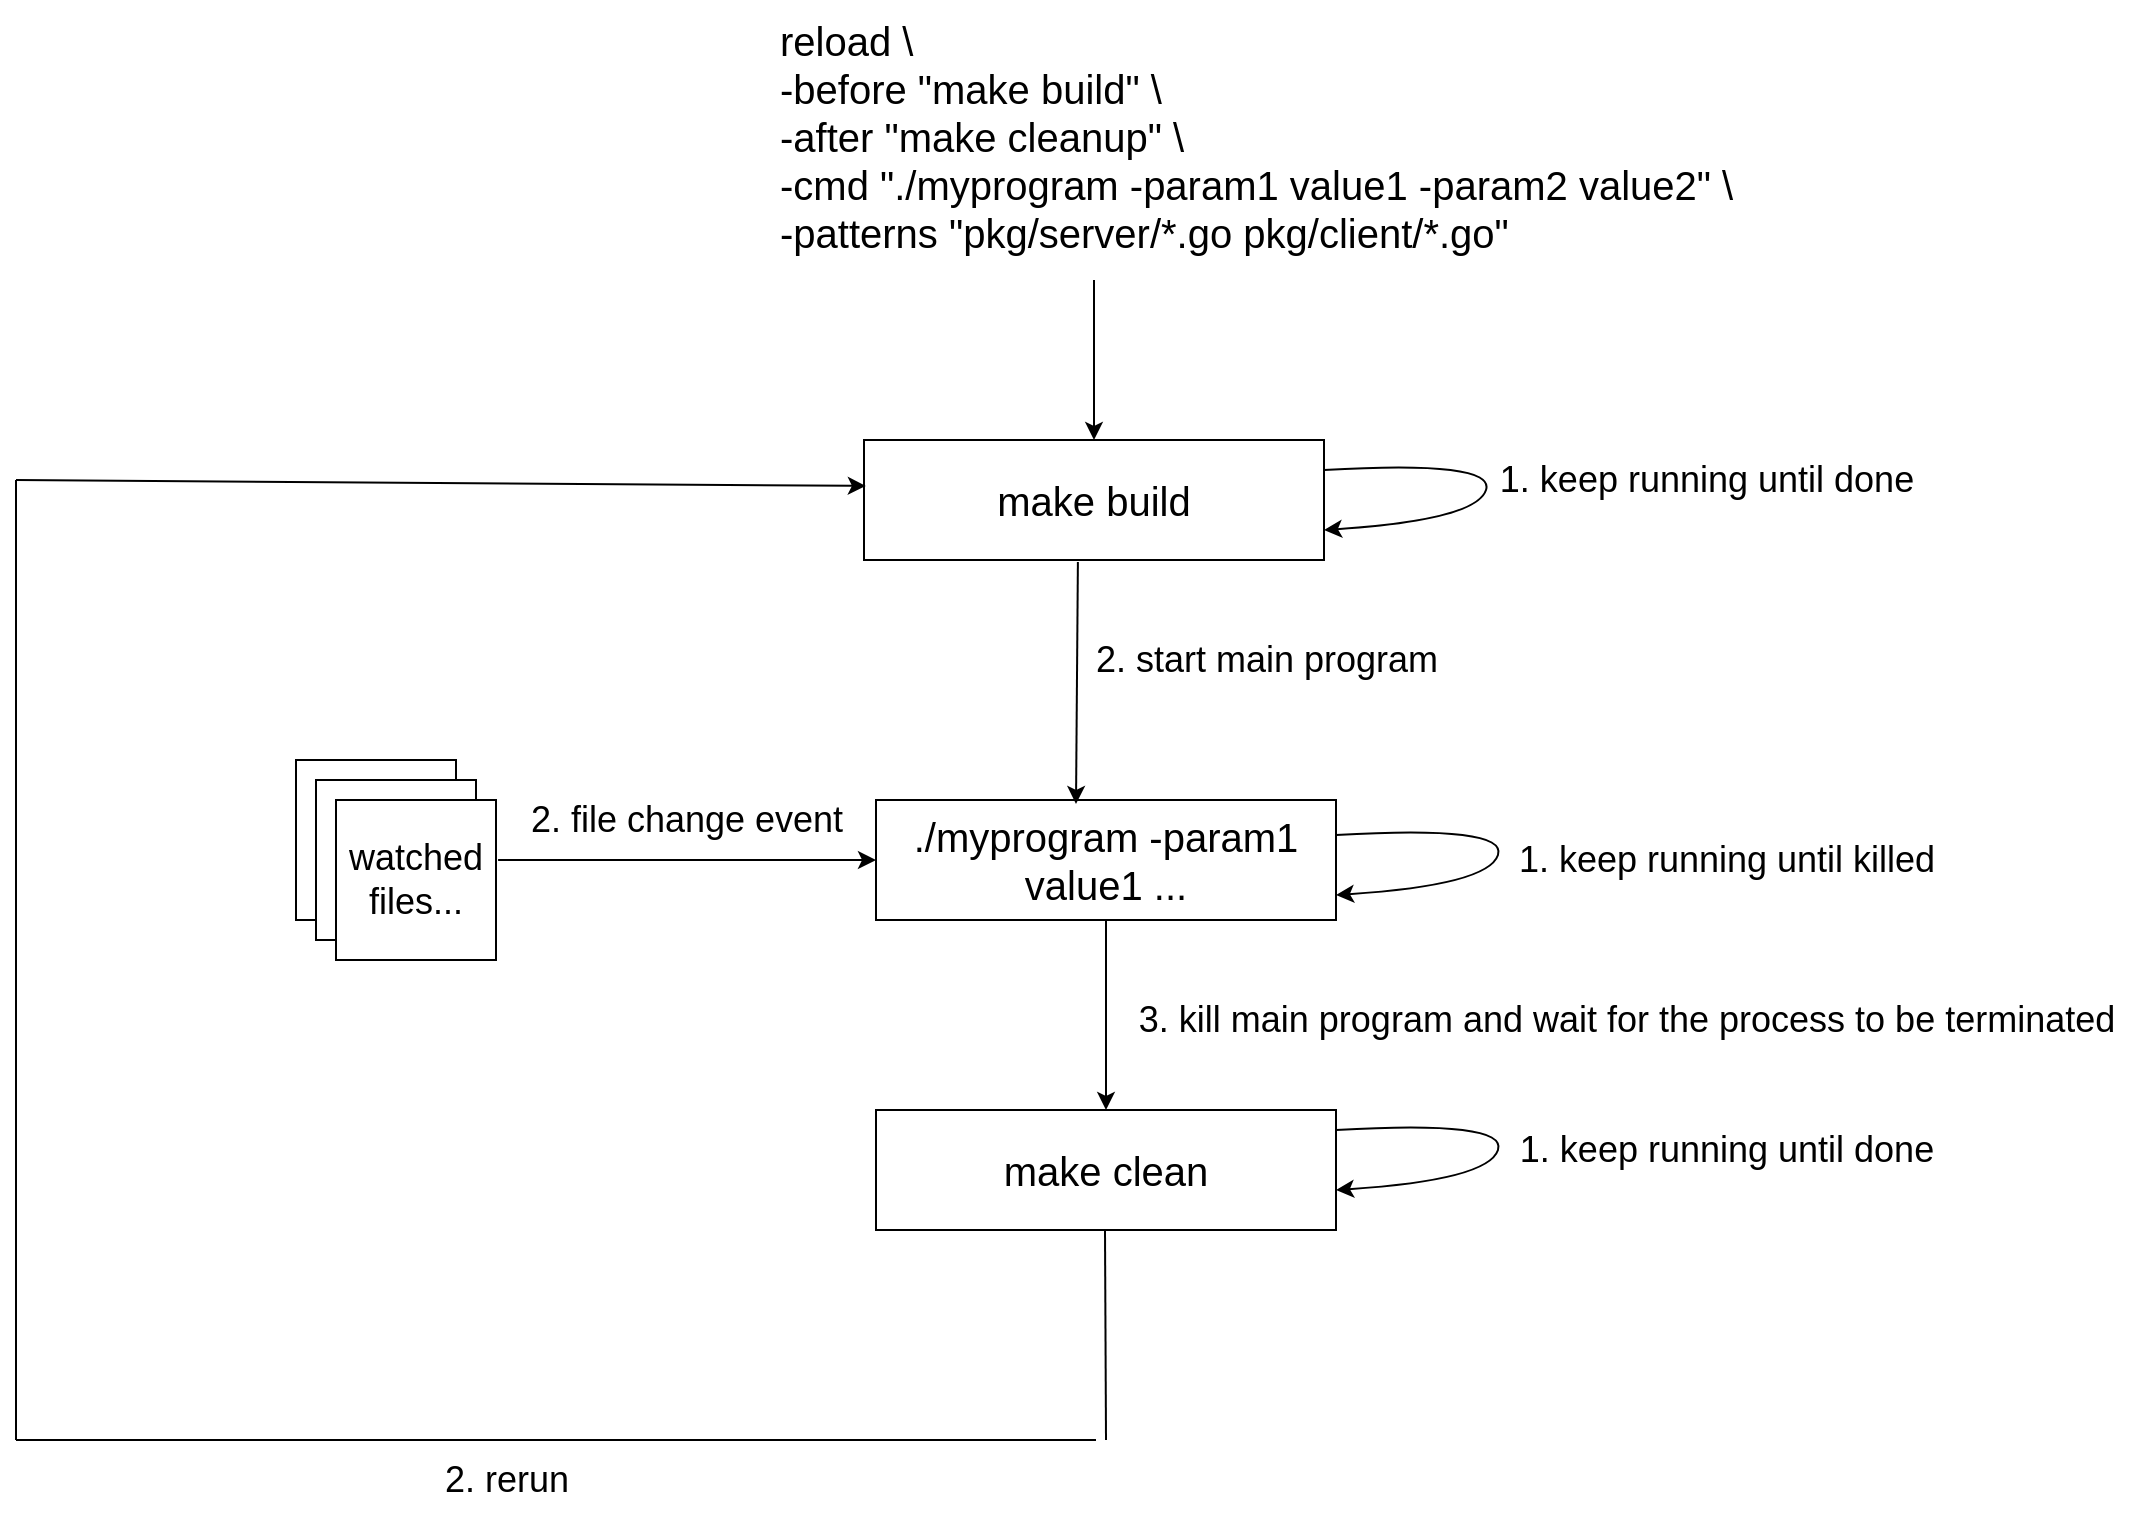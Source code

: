 <mxfile version="21.3.2" type="device">
  <diagram name="Page-1" id="ecMjOG_w1cl9KVcuMqSR">
    <mxGraphModel dx="2215" dy="731" grid="1" gridSize="10" guides="1" tooltips="1" connect="1" arrows="1" fold="1" page="1" pageScale="1" pageWidth="827" pageHeight="1169" math="0" shadow="0">
      <root>
        <mxCell id="0" />
        <mxCell id="1" parent="0" />
        <mxCell id="wVxh_3QZJ5kiYyEHW9aZ-1" value="&lt;font style=&quot;font-size: 20px;&quot;&gt;reload \&lt;br&gt;-before &quot;make build&quot; \&lt;br&gt;-after &quot;make cleanup&quot; \&lt;br&gt;-cmd &quot;./myprogram -param1 value1 -param2 value2&quot; \&lt;br&gt;-patterns &quot;pkg/server/*.go pkg/client/*.go&quot;&amp;nbsp;&lt;br&gt;&lt;br&gt;&lt;/font&gt;" style="text;html=1;align=left;verticalAlign=middle;resizable=0;points=[];autosize=1;strokeColor=none;fillColor=none;" vertex="1" parent="1">
          <mxGeometry x="140" width="500" height="160" as="geometry" />
        </mxCell>
        <mxCell id="wVxh_3QZJ5kiYyEHW9aZ-3" value="&lt;font style=&quot;font-size: 20px;&quot;&gt;make build&lt;/font&gt;" style="rounded=0;whiteSpace=wrap;html=1;" vertex="1" parent="1">
          <mxGeometry x="184" y="220" width="230" height="60" as="geometry" />
        </mxCell>
        <mxCell id="wVxh_3QZJ5kiYyEHW9aZ-6" value="" style="endArrow=classic;html=1;rounded=0;entryX=0.5;entryY=0;entryDx=0;entryDy=0;" edge="1" parent="1" target="wVxh_3QZJ5kiYyEHW9aZ-3">
          <mxGeometry width="50" height="50" relative="1" as="geometry">
            <mxPoint x="299" y="140" as="sourcePoint" />
            <mxPoint x="470" y="290" as="targetPoint" />
          </mxGeometry>
        </mxCell>
        <mxCell id="wVxh_3QZJ5kiYyEHW9aZ-7" value="" style="curved=1;endArrow=classic;html=1;rounded=0;entryX=1;entryY=0.75;entryDx=0;entryDy=0;exitX=1;exitY=0.25;exitDx=0;exitDy=0;" edge="1" parent="1" source="wVxh_3QZJ5kiYyEHW9aZ-3" target="wVxh_3QZJ5kiYyEHW9aZ-3">
          <mxGeometry width="50" height="50" relative="1" as="geometry">
            <mxPoint x="430" y="270" as="sourcePoint" />
            <mxPoint x="510" y="300" as="targetPoint" />
            <Array as="points">
              <mxPoint x="500" y="230" />
              <mxPoint x="490" y="260" />
            </Array>
          </mxGeometry>
        </mxCell>
        <mxCell id="wVxh_3QZJ5kiYyEHW9aZ-8" value="&lt;font style=&quot;font-size: 18px;&quot;&gt;1. keep running until done&lt;/font&gt;" style="text;html=1;align=center;verticalAlign=middle;resizable=0;points=[];autosize=1;strokeColor=none;fillColor=none;" vertex="1" parent="1">
          <mxGeometry x="490" y="220" width="230" height="40" as="geometry" />
        </mxCell>
        <mxCell id="wVxh_3QZJ5kiYyEHW9aZ-9" value="&lt;font style=&quot;font-size: 20px;&quot;&gt;./myprogram -param1 value1 ...&lt;/font&gt;" style="rounded=0;whiteSpace=wrap;html=1;" vertex="1" parent="1">
          <mxGeometry x="190" y="400" width="230" height="60" as="geometry" />
        </mxCell>
        <mxCell id="wVxh_3QZJ5kiYyEHW9aZ-11" value="&lt;font style=&quot;font-size: 18px;&quot;&gt;1. keep running until killed&lt;/font&gt;" style="text;html=1;align=center;verticalAlign=middle;resizable=0;points=[];autosize=1;strokeColor=none;fillColor=none;" vertex="1" parent="1">
          <mxGeometry x="500" y="410" width="230" height="40" as="geometry" />
        </mxCell>
        <mxCell id="wVxh_3QZJ5kiYyEHW9aZ-12" value="" style="endArrow=classic;html=1;rounded=0;exitX=0.465;exitY=1.017;exitDx=0;exitDy=0;exitPerimeter=0;" edge="1" parent="1" source="wVxh_3QZJ5kiYyEHW9aZ-3">
          <mxGeometry width="50" height="50" relative="1" as="geometry">
            <mxPoint x="291" y="330" as="sourcePoint" />
            <mxPoint x="290" y="402" as="targetPoint" />
          </mxGeometry>
        </mxCell>
        <mxCell id="wVxh_3QZJ5kiYyEHW9aZ-13" value="" style="whiteSpace=wrap;html=1;aspect=fixed;" vertex="1" parent="1">
          <mxGeometry x="-100" y="380" width="80" height="80" as="geometry" />
        </mxCell>
        <mxCell id="wVxh_3QZJ5kiYyEHW9aZ-14" value="" style="whiteSpace=wrap;html=1;aspect=fixed;" vertex="1" parent="1">
          <mxGeometry x="-90" y="390" width="80" height="80" as="geometry" />
        </mxCell>
        <mxCell id="wVxh_3QZJ5kiYyEHW9aZ-15" value="&lt;font style=&quot;font-size: 18px;&quot;&gt;watched files...&lt;/font&gt;" style="whiteSpace=wrap;html=1;aspect=fixed;" vertex="1" parent="1">
          <mxGeometry x="-80" y="400" width="80" height="80" as="geometry" />
        </mxCell>
        <mxCell id="wVxh_3QZJ5kiYyEHW9aZ-16" value="" style="endArrow=classic;html=1;rounded=0;entryX=0;entryY=0.5;entryDx=0;entryDy=0;exitX=1.013;exitY=0.375;exitDx=0;exitDy=0;exitPerimeter=0;" edge="1" parent="1" source="wVxh_3QZJ5kiYyEHW9aZ-15" target="wVxh_3QZJ5kiYyEHW9aZ-9">
          <mxGeometry width="50" height="50" relative="1" as="geometry">
            <mxPoint x="50" y="400" as="sourcePoint" />
            <mxPoint x="100" y="350" as="targetPoint" />
          </mxGeometry>
        </mxCell>
        <mxCell id="wVxh_3QZJ5kiYyEHW9aZ-17" value="&lt;font style=&quot;font-size: 18px;&quot;&gt;2. file change event&lt;/font&gt;" style="text;html=1;align=center;verticalAlign=middle;resizable=0;points=[];autosize=1;strokeColor=none;fillColor=none;" vertex="1" parent="1">
          <mxGeometry x="5" y="390" width="180" height="40" as="geometry" />
        </mxCell>
        <mxCell id="wVxh_3QZJ5kiYyEHW9aZ-18" value="" style="endArrow=classic;html=1;rounded=0;exitX=0.5;exitY=1;exitDx=0;exitDy=0;entryX=0.5;entryY=0;entryDx=0;entryDy=0;" edge="1" parent="1" source="wVxh_3QZJ5kiYyEHW9aZ-9" target="wVxh_3QZJ5kiYyEHW9aZ-19">
          <mxGeometry width="50" height="50" relative="1" as="geometry">
            <mxPoint x="330" y="600" as="sourcePoint" />
            <mxPoint x="305" y="520" as="targetPoint" />
          </mxGeometry>
        </mxCell>
        <mxCell id="wVxh_3QZJ5kiYyEHW9aZ-19" value="&lt;font style=&quot;font-size: 20px;&quot;&gt;make clean&lt;/font&gt;" style="rounded=0;whiteSpace=wrap;html=1;" vertex="1" parent="1">
          <mxGeometry x="190" y="555" width="230" height="60" as="geometry" />
        </mxCell>
        <mxCell id="wVxh_3QZJ5kiYyEHW9aZ-20" value="&lt;font style=&quot;font-size: 18px;&quot;&gt;3. kill main program and wait for the process to be terminated&lt;/font&gt;" style="text;html=1;align=center;verticalAlign=middle;resizable=0;points=[];autosize=1;strokeColor=none;fillColor=none;" vertex="1" parent="1">
          <mxGeometry x="310" y="490" width="510" height="40" as="geometry" />
        </mxCell>
        <mxCell id="wVxh_3QZJ5kiYyEHW9aZ-21" value="&lt;font style=&quot;font-size: 18px;&quot;&gt;2. start main program&lt;/font&gt;" style="text;html=1;align=center;verticalAlign=middle;resizable=0;points=[];autosize=1;strokeColor=none;fillColor=none;" vertex="1" parent="1">
          <mxGeometry x="290" y="310" width="190" height="40" as="geometry" />
        </mxCell>
        <mxCell id="wVxh_3QZJ5kiYyEHW9aZ-24" value="" style="curved=1;endArrow=classic;html=1;rounded=0;entryX=1;entryY=0.75;entryDx=0;entryDy=0;exitX=1;exitY=0.25;exitDx=0;exitDy=0;" edge="1" parent="1">
          <mxGeometry width="50" height="50" relative="1" as="geometry">
            <mxPoint x="420" y="417.5" as="sourcePoint" />
            <mxPoint x="420" y="447.5" as="targetPoint" />
            <Array as="points">
              <mxPoint x="506" y="412.5" />
              <mxPoint x="496" y="442.5" />
            </Array>
          </mxGeometry>
        </mxCell>
        <mxCell id="wVxh_3QZJ5kiYyEHW9aZ-26" value="" style="curved=1;endArrow=classic;html=1;rounded=0;entryX=1;entryY=0.75;entryDx=0;entryDy=0;exitX=1;exitY=0.25;exitDx=0;exitDy=0;" edge="1" parent="1">
          <mxGeometry width="50" height="50" relative="1" as="geometry">
            <mxPoint x="420" y="565" as="sourcePoint" />
            <mxPoint x="420" y="595" as="targetPoint" />
            <Array as="points">
              <mxPoint x="506" y="560" />
              <mxPoint x="496" y="590" />
            </Array>
          </mxGeometry>
        </mxCell>
        <mxCell id="wVxh_3QZJ5kiYyEHW9aZ-27" value="&lt;font style=&quot;font-size: 18px;&quot;&gt;1. keep running until done&lt;/font&gt;" style="text;html=1;align=center;verticalAlign=middle;resizable=0;points=[];autosize=1;strokeColor=none;fillColor=none;" vertex="1" parent="1">
          <mxGeometry x="500" y="555" width="230" height="40" as="geometry" />
        </mxCell>
        <mxCell id="wVxh_3QZJ5kiYyEHW9aZ-29" value="" style="endArrow=none;html=1;rounded=0;" edge="1" parent="1">
          <mxGeometry width="50" height="50" relative="1" as="geometry">
            <mxPoint x="305" y="720" as="sourcePoint" />
            <mxPoint x="304.5" y="615" as="targetPoint" />
          </mxGeometry>
        </mxCell>
        <mxCell id="wVxh_3QZJ5kiYyEHW9aZ-30" value="" style="endArrow=none;html=1;rounded=0;" edge="1" parent="1">
          <mxGeometry width="50" height="50" relative="1" as="geometry">
            <mxPoint x="-240" y="720" as="sourcePoint" />
            <mxPoint x="300" y="720" as="targetPoint" />
          </mxGeometry>
        </mxCell>
        <mxCell id="wVxh_3QZJ5kiYyEHW9aZ-32" value="" style="endArrow=none;html=1;rounded=0;" edge="1" parent="1">
          <mxGeometry width="50" height="50" relative="1" as="geometry">
            <mxPoint x="-240" y="720" as="sourcePoint" />
            <mxPoint x="-240" y="240" as="targetPoint" />
          </mxGeometry>
        </mxCell>
        <mxCell id="wVxh_3QZJ5kiYyEHW9aZ-33" value="" style="endArrow=classic;html=1;rounded=0;entryX=0.004;entryY=0.383;entryDx=0;entryDy=0;entryPerimeter=0;" edge="1" parent="1" target="wVxh_3QZJ5kiYyEHW9aZ-3">
          <mxGeometry width="50" height="50" relative="1" as="geometry">
            <mxPoint x="-240" y="240" as="sourcePoint" />
            <mxPoint x="-130" y="190" as="targetPoint" />
          </mxGeometry>
        </mxCell>
        <mxCell id="wVxh_3QZJ5kiYyEHW9aZ-34" value="&lt;font style=&quot;font-size: 18px;&quot;&gt;2. rerun&lt;/font&gt;" style="text;html=1;align=center;verticalAlign=middle;resizable=0;points=[];autosize=1;strokeColor=none;fillColor=none;" vertex="1" parent="1">
          <mxGeometry x="-40" y="720" width="90" height="40" as="geometry" />
        </mxCell>
      </root>
    </mxGraphModel>
  </diagram>
</mxfile>
